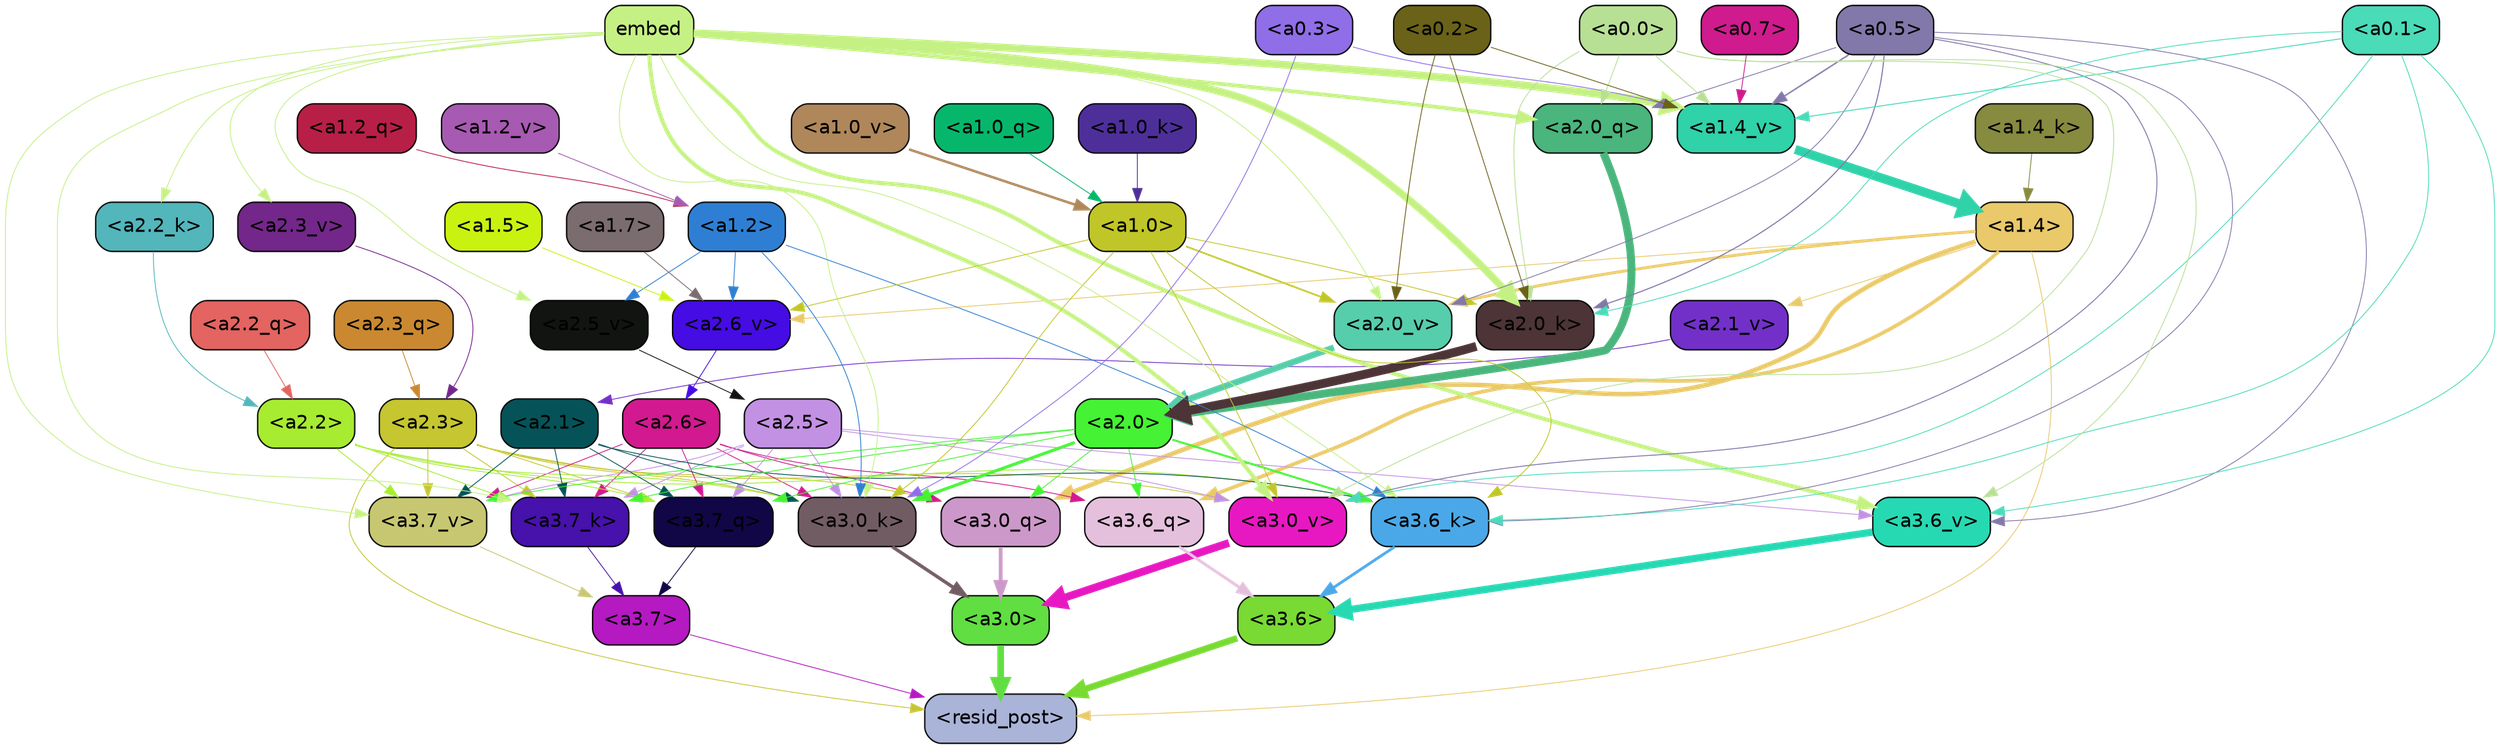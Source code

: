 strict digraph "" {
	graph [bgcolor=transparent,
		layout=dot,
		overlap=false,
		splines=true
	];
	"<a3.7>"	[color=black,
		fillcolor="#b519c2",
		fontname=Helvetica,
		shape=box,
		style="filled, rounded"];
	"<resid_post>"	[color=black,
		fillcolor="#aab4d9",
		fontname=Helvetica,
		shape=box,
		style="filled, rounded"];
	"<a3.7>" -> "<resid_post>"	[color="#b519c2",
		penwidth=0.6];
	"<a3.6>"	[color=black,
		fillcolor="#78da33",
		fontname=Helvetica,
		shape=box,
		style="filled, rounded"];
	"<a3.6>" -> "<resid_post>"	[color="#78da33",
		penwidth=4.751612067222595];
	"<a3.0>"	[color=black,
		fillcolor="#61de42",
		fontname=Helvetica,
		shape=box,
		style="filled, rounded"];
	"<a3.0>" -> "<resid_post>"	[color="#61de42",
		penwidth=4.884142994880676];
	"<a2.3>"	[color=black,
		fillcolor="#c5c630",
		fontname=Helvetica,
		shape=box,
		style="filled, rounded"];
	"<a2.3>" -> "<resid_post>"	[color="#c5c630",
		penwidth=0.6];
	"<a3.7_q>"	[color=black,
		fillcolor="#110747",
		fontname=Helvetica,
		shape=box,
		style="filled, rounded"];
	"<a2.3>" -> "<a3.7_q>"	[color="#c5c630",
		penwidth=0.6];
	"<a3.0_q>"	[color=black,
		fillcolor="#cc98c9",
		fontname=Helvetica,
		shape=box,
		style="filled, rounded"];
	"<a2.3>" -> "<a3.0_q>"	[color="#c5c630",
		penwidth=0.6];
	"<a3.7_k>"	[color=black,
		fillcolor="#4711ac",
		fontname=Helvetica,
		shape=box,
		style="filled, rounded"];
	"<a2.3>" -> "<a3.7_k>"	[color="#c5c630",
		penwidth=0.6];
	"<a3.0_k>"	[color=black,
		fillcolor="#725c64",
		fontname=Helvetica,
		shape=box,
		style="filled, rounded"];
	"<a2.3>" -> "<a3.0_k>"	[color="#c5c630",
		penwidth=0.6];
	"<a3.7_v>"	[color=black,
		fillcolor="#c8c771",
		fontname=Helvetica,
		shape=box,
		style="filled, rounded"];
	"<a2.3>" -> "<a3.7_v>"	[color="#c5c630",
		penwidth=0.6];
	"<a3.0_v>"	[color=black,
		fillcolor="#e718c1",
		fontname=Helvetica,
		shape=box,
		style="filled, rounded"];
	"<a2.3>" -> "<a3.0_v>"	[color="#c5c630",
		penwidth=0.6];
	"<a1.4>"	[color=black,
		fillcolor="#e9c96a",
		fontname=Helvetica,
		shape=box,
		style="filled, rounded"];
	"<a1.4>" -> "<resid_post>"	[color="#e9c96a",
		penwidth=0.6];
	"<a3.6_q>"	[color=black,
		fillcolor="#e5c0dd",
		fontname=Helvetica,
		shape=box,
		style="filled, rounded"];
	"<a1.4>" -> "<a3.6_q>"	[color="#e9c96a",
		penwidth=2.6469622254371643];
	"<a1.4>" -> "<a3.0_q>"	[color="#e9c96a",
		penwidth=3.3040847778320312];
	"<a2.6_v>"	[color=black,
		fillcolor="#450ce3",
		fontname=Helvetica,
		shape=box,
		style="filled, rounded"];
	"<a1.4>" -> "<a2.6_v>"	[color="#e9c96a",
		penwidth=0.6];
	"<a2.1_v>"	[color=black,
		fillcolor="#7230c8",
		fontname=Helvetica,
		shape=box,
		style="filled, rounded"];
	"<a1.4>" -> "<a2.1_v>"	[color="#e9c96a",
		penwidth=0.6];
	"<a2.0_v>"	[color=black,
		fillcolor="#56ceab",
		fontname=Helvetica,
		shape=box,
		style="filled, rounded"];
	"<a1.4>" -> "<a2.0_v>"	[color="#e9c96a",
		penwidth=2.1286070346832275];
	"<a3.7_q>" -> "<a3.7>"	[color="#110747",
		penwidth=0.6];
	"<a3.6_q>" -> "<a3.6>"	[color="#e5c0dd",
		penwidth=2.091020345687866];
	"<a3.0_q>" -> "<a3.0>"	[color="#cc98c9",
		penwidth=2.7421876192092896];
	"<a3.7_k>" -> "<a3.7>"	[color="#4711ac",
		penwidth=0.6];
	"<a3.6_k>"	[color=black,
		fillcolor="#4ba8e8",
		fontname=Helvetica,
		shape=box,
		style="filled, rounded"];
	"<a3.6_k>" -> "<a3.6>"	[color="#4ba8e8",
		penwidth=2.048597991466522];
	"<a3.0_k>" -> "<a3.0>"	[color="#725c64",
		penwidth=2.476402521133423];
	"<a3.7_v>" -> "<a3.7>"	[color="#c8c771",
		penwidth=0.6];
	"<a3.6_v>"	[color=black,
		fillcolor="#27d9b3",
		fontname=Helvetica,
		shape=box,
		style="filled, rounded"];
	"<a3.6_v>" -> "<a3.6>"	[color="#27d9b3",
		penwidth=5.2550448179244995];
	"<a3.0_v>" -> "<a3.0>"	[color="#e718c1",
		penwidth=5.652270674705505];
	"<a2.6>"	[color=black,
		fillcolor="#d2198f",
		fontname=Helvetica,
		shape=box,
		style="filled, rounded"];
	"<a2.6>" -> "<a3.7_q>"	[color="#d2198f",
		penwidth=0.6];
	"<a2.6>" -> "<a3.6_q>"	[color="#d2198f",
		penwidth=0.6];
	"<a2.6>" -> "<a3.0_q>"	[color="#d2198f",
		penwidth=0.6];
	"<a2.6>" -> "<a3.7_k>"	[color="#d2198f",
		penwidth=0.6];
	"<a2.6>" -> "<a3.0_k>"	[color="#d2198f",
		penwidth=0.6];
	"<a2.6>" -> "<a3.7_v>"	[color="#d2198f",
		penwidth=0.6];
	"<a2.5>"	[color=black,
		fillcolor="#c391e3",
		fontname=Helvetica,
		shape=box,
		style="filled, rounded"];
	"<a2.5>" -> "<a3.7_q>"	[color="#c391e3",
		penwidth=0.6];
	"<a2.5>" -> "<a3.7_k>"	[color="#c391e3",
		penwidth=0.6];
	"<a2.5>" -> "<a3.0_k>"	[color="#c391e3",
		penwidth=0.6];
	"<a2.5>" -> "<a3.7_v>"	[color="#c391e3",
		penwidth=0.6];
	"<a2.5>" -> "<a3.6_v>"	[color="#c391e3",
		penwidth=0.6];
	"<a2.5>" -> "<a3.0_v>"	[color="#c391e3",
		penwidth=0.6];
	"<a2.2>"	[color=black,
		fillcolor="#a7ec30",
		fontname=Helvetica,
		shape=box,
		style="filled, rounded"];
	"<a2.2>" -> "<a3.7_q>"	[color="#a7ec30",
		penwidth=0.6];
	"<a2.2>" -> "<a3.7_k>"	[color="#a7ec30",
		penwidth=0.6];
	"<a2.2>" -> "<a3.6_k>"	[color="#a7ec30",
		penwidth=0.6];
	"<a2.2>" -> "<a3.0_k>"	[color="#a7ec30",
		penwidth=0.6];
	"<a2.2>" -> "<a3.7_v>"	[color="#a7ec30",
		penwidth=0.6];
	"<a2.1>"	[color=black,
		fillcolor="#055358",
		fontname=Helvetica,
		shape=box,
		style="filled, rounded"];
	"<a2.1>" -> "<a3.7_q>"	[color="#055358",
		penwidth=0.6];
	"<a2.1>" -> "<a3.7_k>"	[color="#055358",
		penwidth=0.6];
	"<a2.1>" -> "<a3.6_k>"	[color="#055358",
		penwidth=0.6];
	"<a2.1>" -> "<a3.0_k>"	[color="#055358",
		penwidth=0.6];
	"<a2.1>" -> "<a3.7_v>"	[color="#055358",
		penwidth=0.6];
	"<a2.0>"	[color=black,
		fillcolor="#45f234",
		fontname=Helvetica,
		shape=box,
		style="filled, rounded"];
	"<a2.0>" -> "<a3.7_q>"	[color="#45f234",
		penwidth=0.6];
	"<a2.0>" -> "<a3.6_q>"	[color="#45f234",
		penwidth=0.6];
	"<a2.0>" -> "<a3.0_q>"	[color="#45f234",
		penwidth=0.6];
	"<a2.0>" -> "<a3.7_k>"	[color="#45f234",
		penwidth=0.6];
	"<a2.0>" -> "<a3.6_k>"	[color="#45f234",
		penwidth=1.4757367372512817];
	"<a2.0>" -> "<a3.0_k>"	[color="#45f234",
		penwidth=2.2137351036071777];
	"<a2.0>" -> "<a3.7_v>"	[color="#45f234",
		penwidth=0.6];
	embed	[color=black,
		fillcolor="#c5f184",
		fontname=Helvetica,
		shape=box,
		style="filled, rounded"];
	embed -> "<a3.7_k>"	[color="#c5f184",
		penwidth=0.6];
	embed -> "<a3.6_k>"	[color="#c5f184",
		penwidth=0.6];
	embed -> "<a3.0_k>"	[color="#c5f184",
		penwidth=0.6];
	embed -> "<a3.7_v>"	[color="#c5f184",
		penwidth=0.6];
	embed -> "<a3.6_v>"	[color="#c5f184",
		penwidth=2.9582033157348633];
	embed -> "<a3.0_v>"	[color="#c5f184",
		penwidth=2.972973108291626];
	"<a2.0_q>"	[color=black,
		fillcolor="#4ab57c",
		fontname=Helvetica,
		shape=box,
		style="filled, rounded"];
	embed -> "<a2.0_q>"	[color="#c5f184",
		penwidth=2.7699792869389057];
	"<a2.2_k>"	[color=black,
		fillcolor="#53b6bb",
		fontname=Helvetica,
		shape=box,
		style="filled, rounded"];
	embed -> "<a2.2_k>"	[color="#c5f184",
		penwidth=0.6];
	"<a2.0_k>"	[color=black,
		fillcolor="#4c3437",
		fontname=Helvetica,
		shape=box,
		style="filled, rounded"];
	embed -> "<a2.0_k>"	[color="#c5f184",
		penwidth=5.362775564193726];
	"<a2.5_v>"	[color=black,
		fillcolor="#121411",
		fontname=Helvetica,
		shape=box,
		style="filled, rounded"];
	embed -> "<a2.5_v>"	[color="#c5f184",
		penwidth=0.6];
	"<a2.3_v>"	[color=black,
		fillcolor="#73278a",
		fontname=Helvetica,
		shape=box,
		style="filled, rounded"];
	embed -> "<a2.3_v>"	[color="#c5f184",
		penwidth=0.6];
	embed -> "<a2.0_v>"	[color="#c5f184",
		penwidth=0.6];
	"<a1.4_v>"	[color=black,
		fillcolor="#2fd2a9",
		fontname=Helvetica,
		shape=box,
		style="filled, rounded"];
	embed -> "<a1.4_v>"	[color="#c5f184",
		penwidth=5.545122385025024];
	"<a1.2>"	[color=black,
		fillcolor="#2e7fd3",
		fontname=Helvetica,
		shape=box,
		style="filled, rounded"];
	"<a1.2>" -> "<a3.6_k>"	[color="#2e7fd3",
		penwidth=0.6];
	"<a1.2>" -> "<a3.0_k>"	[color="#2e7fd3",
		penwidth=0.6];
	"<a1.2>" -> "<a2.6_v>"	[color="#2e7fd3",
		penwidth=0.6];
	"<a1.2>" -> "<a2.5_v>"	[color="#2e7fd3",
		penwidth=0.6];
	"<a1.0>"	[color=black,
		fillcolor="#c1c628",
		fontname=Helvetica,
		shape=box,
		style="filled, rounded"];
	"<a1.0>" -> "<a3.6_k>"	[color="#c1c628",
		penwidth=0.6];
	"<a1.0>" -> "<a3.0_k>"	[color="#c1c628",
		penwidth=0.6];
	"<a1.0>" -> "<a3.0_v>"	[color="#c1c628",
		penwidth=0.6];
	"<a1.0>" -> "<a2.0_k>"	[color="#c1c628",
		penwidth=0.6];
	"<a1.0>" -> "<a2.6_v>"	[color="#c1c628",
		penwidth=0.6];
	"<a1.0>" -> "<a2.0_v>"	[color="#c1c628",
		penwidth=1.2240618467330933];
	"<a0.5>"	[color=black,
		fillcolor="#8278a9",
		fontname=Helvetica,
		shape=box,
		style="filled, rounded"];
	"<a0.5>" -> "<a3.6_k>"	[color="#8278a9",
		penwidth=0.6];
	"<a0.5>" -> "<a3.6_v>"	[color="#8278a9",
		penwidth=0.6];
	"<a0.5>" -> "<a3.0_v>"	[color="#8278a9",
		penwidth=0.6790935099124908];
	"<a0.5>" -> "<a2.0_q>"	[color="#8278a9",
		penwidth=0.6];
	"<a0.5>" -> "<a2.0_k>"	[color="#8278a9",
		penwidth=0.7897988557815552];
	"<a0.5>" -> "<a2.0_v>"	[color="#8278a9",
		penwidth=0.6];
	"<a0.5>" -> "<a1.4_v>"	[color="#8278a9",
		penwidth=1.0479987859725952];
	"<a0.1>"	[color=black,
		fillcolor="#4adbb9",
		fontname=Helvetica,
		shape=box,
		style="filled, rounded"];
	"<a0.1>" -> "<a3.6_k>"	[color="#4adbb9",
		penwidth=0.6];
	"<a0.1>" -> "<a3.6_v>"	[color="#4adbb9",
		penwidth=0.6];
	"<a0.1>" -> "<a3.0_v>"	[color="#4adbb9",
		penwidth=0.6];
	"<a0.1>" -> "<a2.0_k>"	[color="#4adbb9",
		penwidth=0.6];
	"<a0.1>" -> "<a1.4_v>"	[color="#4adbb9",
		penwidth=0.7031502723693848];
	"<a0.3>"	[color=black,
		fillcolor="#906ee7",
		fontname=Helvetica,
		shape=box,
		style="filled, rounded"];
	"<a0.3>" -> "<a3.0_k>"	[color="#906ee7",
		penwidth=0.6];
	"<a0.3>" -> "<a1.4_v>"	[color="#906ee7",
		penwidth=0.6];
	"<a0.0>"	[color=black,
		fillcolor="#b8e095",
		fontname=Helvetica,
		shape=box,
		style="filled, rounded"];
	"<a0.0>" -> "<a3.6_v>"	[color="#b8e095",
		penwidth=0.6];
	"<a0.0>" -> "<a3.0_v>"	[color="#b8e095",
		penwidth=0.6];
	"<a0.0>" -> "<a2.0_q>"	[color="#b8e095",
		penwidth=0.6];
	"<a0.0>" -> "<a2.0_k>"	[color="#b8e095",
		penwidth=0.6];
	"<a0.0>" -> "<a1.4_v>"	[color="#b8e095",
		penwidth=0.6];
	"<a2.3_q>"	[color=black,
		fillcolor="#ca8930",
		fontname=Helvetica,
		shape=box,
		style="filled, rounded"];
	"<a2.3_q>" -> "<a2.3>"	[color="#ca8930",
		penwidth=0.6];
	"<a2.2_q>"	[color=black,
		fillcolor="#e36460",
		fontname=Helvetica,
		shape=box,
		style="filled, rounded"];
	"<a2.2_q>" -> "<a2.2>"	[color="#e36460",
		penwidth=0.6];
	"<a2.0_q>" -> "<a2.0>"	[color="#4ab57c",
		penwidth=5.819834470748901];
	"<a2.2_k>" -> "<a2.2>"	[color="#53b6bb",
		penwidth=0.6];
	"<a2.0_k>" -> "<a2.0>"	[color="#4c3437",
		penwidth=6.470837593078613];
	"<a2.6_v>" -> "<a2.6>"	[color="#450ce3",
		penwidth=0.6];
	"<a2.5_v>" -> "<a2.5>"	[color="#121411",
		penwidth=0.6];
	"<a2.3_v>" -> "<a2.3>"	[color="#73278a",
		penwidth=0.6];
	"<a2.1_v>" -> "<a2.1>"	[color="#7230c8",
		penwidth=0.6];
	"<a2.0_v>" -> "<a2.0>"	[color="#56ceab",
		penwidth=4.5950857400894165];
	"<a0.2>"	[color=black,
		fillcolor="#6a6218",
		fontname=Helvetica,
		shape=box,
		style="filled, rounded"];
	"<a0.2>" -> "<a2.0_k>"	[color="#6a6218",
		penwidth=0.6];
	"<a0.2>" -> "<a2.0_v>"	[color="#6a6218",
		penwidth=0.6];
	"<a0.2>" -> "<a1.4_v>"	[color="#6a6218",
		penwidth=0.6];
	"<a1.7>"	[color=black,
		fillcolor="#7b6c6f",
		fontname=Helvetica,
		shape=box,
		style="filled, rounded"];
	"<a1.7>" -> "<a2.6_v>"	[color="#7b6c6f",
		penwidth=0.6];
	"<a1.5>"	[color=black,
		fillcolor="#caf211",
		fontname=Helvetica,
		shape=box,
		style="filled, rounded"];
	"<a1.5>" -> "<a2.6_v>"	[color="#caf211",
		penwidth=0.6];
	"<a1.2_q>"	[color=black,
		fillcolor="#b81f46",
		fontname=Helvetica,
		shape=box,
		style="filled, rounded"];
	"<a1.2_q>" -> "<a1.2>"	[color="#b81f46",
		penwidth=0.6];
	"<a1.0_q>"	[color=black,
		fillcolor="#06b76b",
		fontname=Helvetica,
		shape=box,
		style="filled, rounded"];
	"<a1.0_q>" -> "<a1.0>"	[color="#06b76b",
		penwidth=0.6];
	"<a1.4_k>"	[color=black,
		fillcolor="#868b3f",
		fontname=Helvetica,
		shape=box,
		style="filled, rounded"];
	"<a1.4_k>" -> "<a1.4>"	[color="#868b3f",
		penwidth=0.6];
	"<a1.0_k>"	[color=black,
		fillcolor="#4e2f99",
		fontname=Helvetica,
		shape=box,
		style="filled, rounded"];
	"<a1.0_k>" -> "<a1.0>"	[color="#4e2f99",
		penwidth=0.6];
	"<a1.4_v>" -> "<a1.4>"	[color="#2fd2a9",
		penwidth=6.635385513305664];
	"<a1.2_v>"	[color=black,
		fillcolor="#a75ab2",
		fontname=Helvetica,
		shape=box,
		style="filled, rounded"];
	"<a1.2_v>" -> "<a1.2>"	[color="#a75ab2",
		penwidth=0.6];
	"<a1.0_v>"	[color=black,
		fillcolor="#af875b",
		fontname=Helvetica,
		shape=box,
		style="filled, rounded"];
	"<a1.0_v>" -> "<a1.0>"	[color="#af875b",
		penwidth=1.807669460773468];
	"<a0.7>"	[color=black,
		fillcolor="#cf1b8d",
		fontname=Helvetica,
		shape=box,
		style="filled, rounded"];
	"<a0.7>" -> "<a1.4_v>"	[color="#cf1b8d",
		penwidth=0.6];
}
